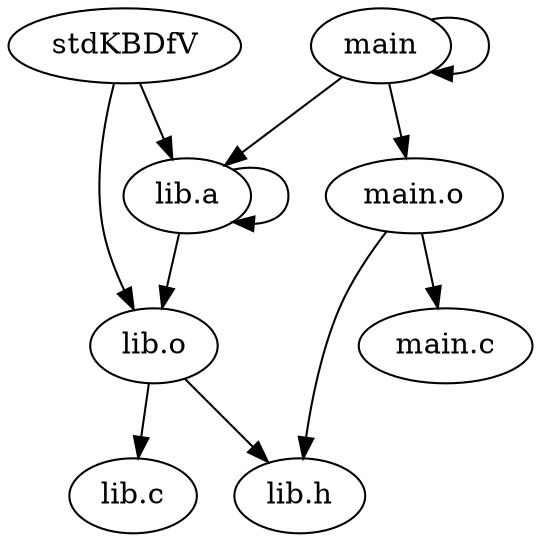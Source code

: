 digraph G {
	lib_a [label="lib.a"];
	lib_o [label="lib.o"];
	lib_c [label="lib.c"];
	lib_h [label="lib.h"];
	main_o [label="main.o"];
	main_c [label="main.c"];
	stdKBDfV -> {lib_a lib_o};
	lib_a -> {lib_a lib_o};
	lib_o -> {lib_c lib_h};
	main -> {main lib_a main_o};
	main_o -> {main_c lib_h};
}
